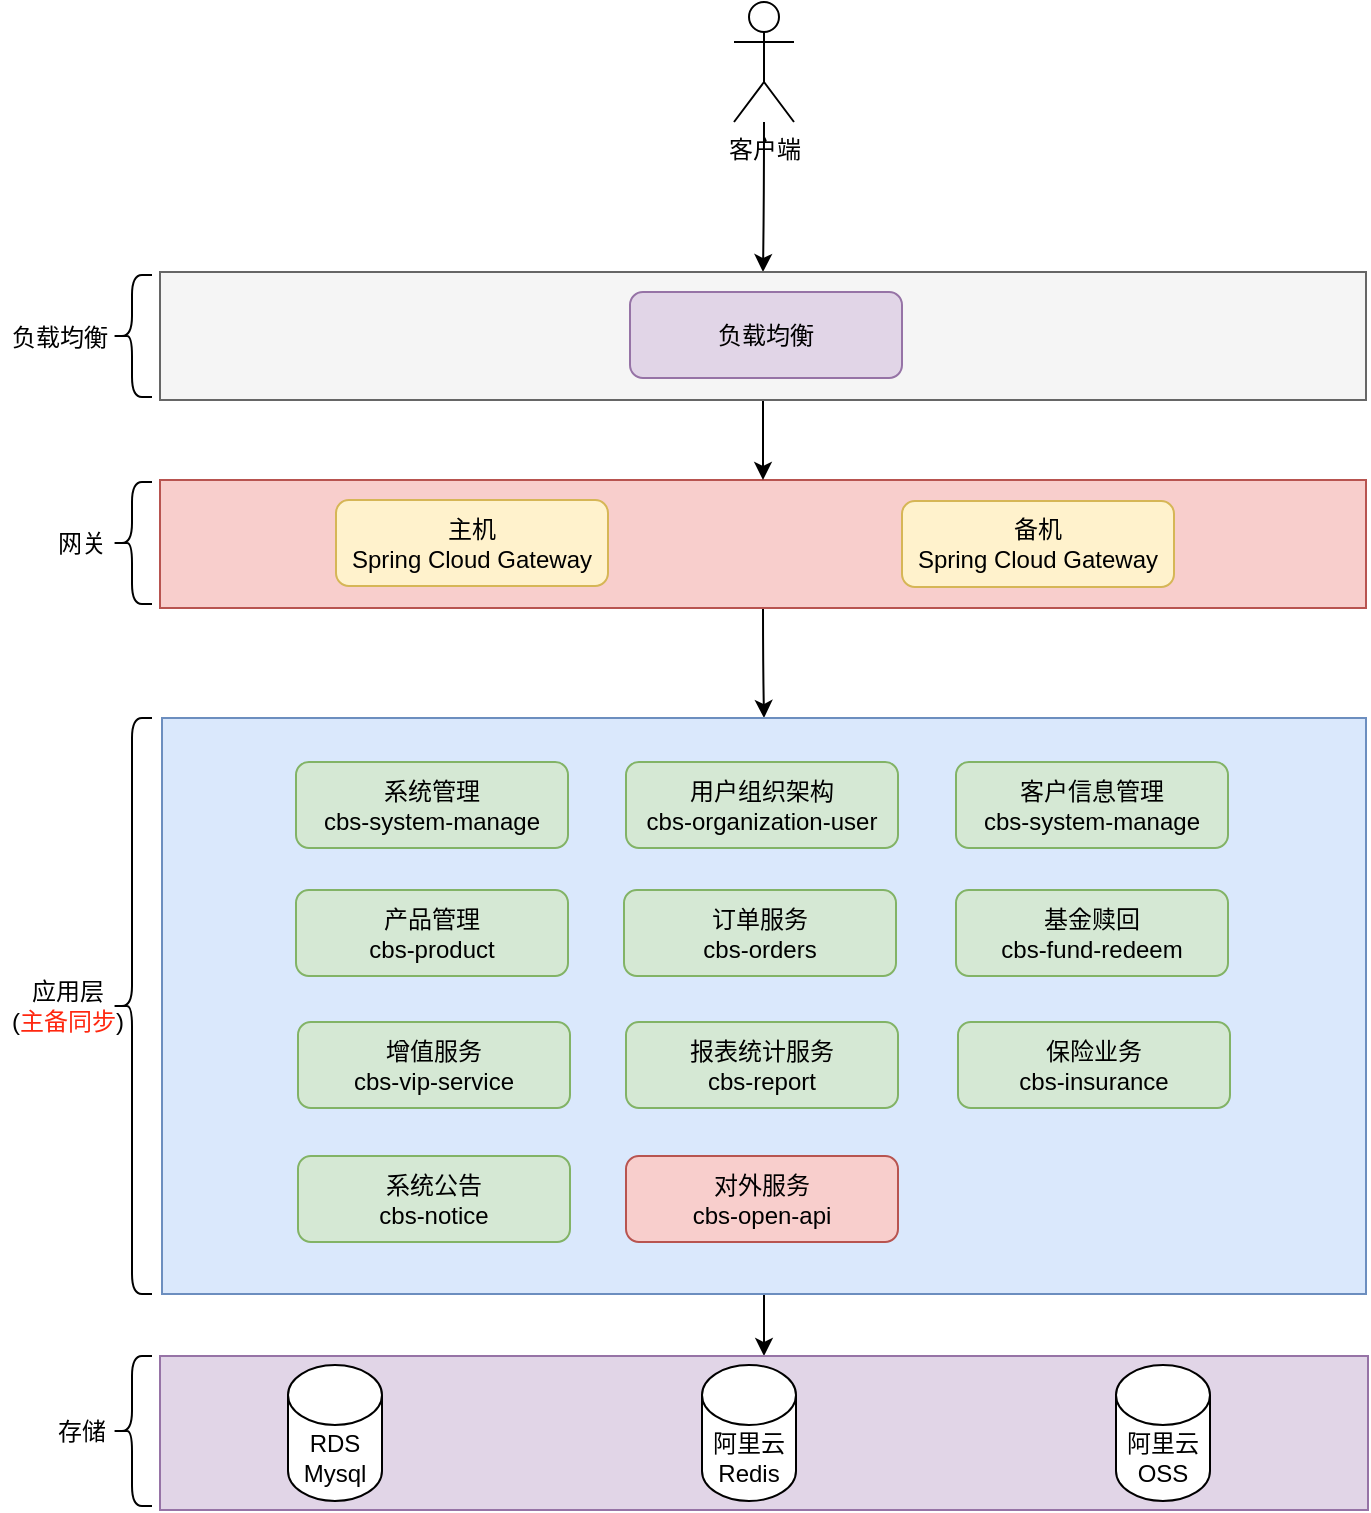 <mxfile version="24.5.3" type="github">
  <diagram id="FIQT3pwKjuodvygs0_mC" name="第 1 页">
    <mxGraphModel dx="1434" dy="1915" grid="0" gridSize="10" guides="1" tooltips="1" connect="1" arrows="1" fold="1" page="1" pageScale="1" pageWidth="827" pageHeight="1169" math="0" shadow="0">
      <root>
        <mxCell id="0" />
        <mxCell id="1" parent="0" />
        <mxCell id="L5L_JWcabAk_taaHSs-1-17" style="edgeStyle=orthogonalEdgeStyle;curved=1;rounded=0;orthogonalLoop=1;jettySize=auto;html=1;entryX=0.5;entryY=0;entryDx=0;entryDy=0;" parent="1" source="bA3_Qh9jvu_0rKNAbHTe-5" target="L5L_JWcabAk_taaHSs-1-2" edge="1">
          <mxGeometry relative="1" as="geometry" />
        </mxCell>
        <mxCell id="bA3_Qh9jvu_0rKNAbHTe-5" value="" style="rounded=0;whiteSpace=wrap;html=1;fillColor=#f8cecc;strokeColor=#b85450;" parent="1" vertex="1">
          <mxGeometry x="114" y="159" width="603" height="64" as="geometry" />
        </mxCell>
        <mxCell id="L5L_JWcabAk_taaHSs-1-34" style="edgeStyle=orthogonalEdgeStyle;curved=1;rounded=0;orthogonalLoop=1;jettySize=auto;html=1;entryX=0.5;entryY=0;entryDx=0;entryDy=0;" parent="1" source="bA3_Qh9jvu_0rKNAbHTe-8" target="L5L_JWcabAk_taaHSs-1-33" edge="1">
          <mxGeometry relative="1" as="geometry" />
        </mxCell>
        <mxCell id="bA3_Qh9jvu_0rKNAbHTe-8" value="客户端" style="shape=umlActor;verticalLabelPosition=bottom;verticalAlign=top;html=1;outlineConnect=0;" parent="1" vertex="1">
          <mxGeometry x="401" y="-80" width="30" height="60" as="geometry" />
        </mxCell>
        <mxCell id="L5L_JWcabAk_taaHSs-1-1" value="主机&lt;br&gt;Spring Cloud Gateway" style="rounded=1;whiteSpace=wrap;html=1;fillColor=#fff2cc;strokeColor=#d6b656;" parent="1" vertex="1">
          <mxGeometry x="202" y="169" width="136" height="43" as="geometry" />
        </mxCell>
        <mxCell id="L5L_JWcabAk_taaHSs-1-42" style="edgeStyle=orthogonalEdgeStyle;curved=1;rounded=0;orthogonalLoop=1;jettySize=auto;html=1;entryX=0.5;entryY=0;entryDx=0;entryDy=0;" parent="1" source="L5L_JWcabAk_taaHSs-1-2" target="L5L_JWcabAk_taaHSs-1-25" edge="1">
          <mxGeometry relative="1" as="geometry" />
        </mxCell>
        <mxCell id="L5L_JWcabAk_taaHSs-1-2" value="" style="rounded=0;whiteSpace=wrap;html=1;fillColor=#dae8fc;strokeColor=#6c8ebf;" parent="1" vertex="1">
          <mxGeometry x="115" y="278" width="602" height="288" as="geometry" />
        </mxCell>
        <mxCell id="L5L_JWcabAk_taaHSs-1-5" value="系统管理&lt;br&gt;cbs-system-manage" style="rounded=1;whiteSpace=wrap;html=1;fillColor=#d5e8d4;strokeColor=#82b366;" parent="1" vertex="1">
          <mxGeometry x="182" y="300" width="136" height="43" as="geometry" />
        </mxCell>
        <mxCell id="L5L_JWcabAk_taaHSs-1-6" value="产品管理&lt;br&gt;cbs-product" style="rounded=1;whiteSpace=wrap;html=1;fillColor=#d5e8d4;strokeColor=#82b366;" parent="1" vertex="1">
          <mxGeometry x="182" y="364" width="136" height="43" as="geometry" />
        </mxCell>
        <mxCell id="L5L_JWcabAk_taaHSs-1-7" value="用户组织架构&lt;br&gt;cbs-organization-user" style="rounded=1;whiteSpace=wrap;html=1;fillColor=#d5e8d4;strokeColor=#82b366;" parent="1" vertex="1">
          <mxGeometry x="347" y="300" width="136" height="43" as="geometry" />
        </mxCell>
        <mxCell id="L5L_JWcabAk_taaHSs-1-8" value="客户信息管理&lt;br&gt;cbs-system-manage" style="rounded=1;whiteSpace=wrap;html=1;fillColor=#d5e8d4;strokeColor=#82b366;" parent="1" vertex="1">
          <mxGeometry x="512" y="300" width="136" height="43" as="geometry" />
        </mxCell>
        <mxCell id="L5L_JWcabAk_taaHSs-1-9" value="订单服务&lt;br&gt;cbs-orders" style="rounded=1;whiteSpace=wrap;html=1;fillColor=#d5e8d4;strokeColor=#82b366;" parent="1" vertex="1">
          <mxGeometry x="346" y="364" width="136" height="43" as="geometry" />
        </mxCell>
        <mxCell id="L5L_JWcabAk_taaHSs-1-10" value="基金赎回&lt;br&gt;cbs-fund-redeem" style="rounded=1;whiteSpace=wrap;html=1;fillColor=#d5e8d4;strokeColor=#82b366;" parent="1" vertex="1">
          <mxGeometry x="512" y="364" width="136" height="43" as="geometry" />
        </mxCell>
        <mxCell id="L5L_JWcabAk_taaHSs-1-11" value="增值服务&lt;br&gt;cbs-vip-service" style="rounded=1;whiteSpace=wrap;html=1;fillColor=#d5e8d4;strokeColor=#82b366;" parent="1" vertex="1">
          <mxGeometry x="183" y="430" width="136" height="43" as="geometry" />
        </mxCell>
        <mxCell id="L5L_JWcabAk_taaHSs-1-12" value="报表统计服务&lt;br&gt;cbs-report" style="rounded=1;whiteSpace=wrap;html=1;fillColor=#d5e8d4;strokeColor=#82b366;" parent="1" vertex="1">
          <mxGeometry x="347" y="430" width="136" height="43" as="geometry" />
        </mxCell>
        <mxCell id="L5L_JWcabAk_taaHSs-1-13" value="保险业务&lt;br&gt;cbs-insurance" style="rounded=1;whiteSpace=wrap;html=1;fillColor=#d5e8d4;strokeColor=#82b366;" parent="1" vertex="1">
          <mxGeometry x="513" y="430" width="136" height="43" as="geometry" />
        </mxCell>
        <mxCell id="L5L_JWcabAk_taaHSs-1-14" value="系统公告&lt;br&gt;cbs-notice" style="rounded=1;whiteSpace=wrap;html=1;fillColor=#d5e8d4;strokeColor=#82b366;" parent="1" vertex="1">
          <mxGeometry x="183" y="497" width="136" height="43" as="geometry" />
        </mxCell>
        <mxCell id="L5L_JWcabAk_taaHSs-1-15" value="对外服务&lt;br&gt;cbs-open-api" style="rounded=1;whiteSpace=wrap;html=1;fillColor=#f8cecc;strokeColor=#b85450;" parent="1" vertex="1">
          <mxGeometry x="347" y="497" width="136" height="43" as="geometry" />
        </mxCell>
        <mxCell id="L5L_JWcabAk_taaHSs-1-18" value="网关" style="text;html=1;strokeColor=none;fillColor=none;align=center;verticalAlign=middle;whiteSpace=wrap;rounded=0;" parent="1" vertex="1">
          <mxGeometry x="45" y="176" width="60" height="30" as="geometry" />
        </mxCell>
        <mxCell id="L5L_JWcabAk_taaHSs-1-19" value="" style="shape=curlyBracket;whiteSpace=wrap;html=1;rounded=1;" parent="1" vertex="1">
          <mxGeometry x="90" y="160" width="20" height="61" as="geometry" />
        </mxCell>
        <mxCell id="L5L_JWcabAk_taaHSs-1-23" value="应用层&lt;br&gt;(&lt;font color=&quot;#ff270f&quot;&gt;主备同步&lt;/font&gt;)" style="text;html=1;strokeColor=none;fillColor=none;align=center;verticalAlign=middle;whiteSpace=wrap;rounded=0;" parent="1" vertex="1">
          <mxGeometry x="38" y="407" width="60" height="30" as="geometry" />
        </mxCell>
        <mxCell id="L5L_JWcabAk_taaHSs-1-24" value="" style="shape=curlyBracket;whiteSpace=wrap;html=1;rounded=1;" parent="1" vertex="1">
          <mxGeometry x="90" y="278" width="20" height="288" as="geometry" />
        </mxCell>
        <mxCell id="L5L_JWcabAk_taaHSs-1-25" value="" style="rounded=0;whiteSpace=wrap;html=1;fillColor=#e1d5e7;strokeColor=#9673a6;" parent="1" vertex="1">
          <mxGeometry x="114" y="597" width="604" height="77" as="geometry" />
        </mxCell>
        <mxCell id="L5L_JWcabAk_taaHSs-1-26" value="RDS Mysql" style="shape=cylinder3;whiteSpace=wrap;html=1;boundedLbl=1;backgroundOutline=1;size=15;rounded=0;" parent="1" vertex="1">
          <mxGeometry x="178" y="601.5" width="47" height="68" as="geometry" />
        </mxCell>
        <mxCell id="L5L_JWcabAk_taaHSs-1-27" value="阿里云Redis" style="shape=cylinder3;whiteSpace=wrap;html=1;boundedLbl=1;backgroundOutline=1;size=15;rounded=0;" parent="1" vertex="1">
          <mxGeometry x="385" y="601.5" width="47" height="68" as="geometry" />
        </mxCell>
        <mxCell id="L5L_JWcabAk_taaHSs-1-30" value="存储" style="text;html=1;strokeColor=none;fillColor=none;align=center;verticalAlign=middle;whiteSpace=wrap;rounded=0;" parent="1" vertex="1">
          <mxGeometry x="45" y="619.5" width="60" height="30" as="geometry" />
        </mxCell>
        <mxCell id="L5L_JWcabAk_taaHSs-1-31" value="" style="shape=curlyBracket;whiteSpace=wrap;html=1;rounded=1;" parent="1" vertex="1">
          <mxGeometry x="90" y="597" width="20" height="75" as="geometry" />
        </mxCell>
        <mxCell id="L5L_JWcabAk_taaHSs-1-32" value="阿里云OSS" style="shape=cylinder3;whiteSpace=wrap;html=1;boundedLbl=1;backgroundOutline=1;size=15;rounded=0;" parent="1" vertex="1">
          <mxGeometry x="592" y="601.5" width="47" height="68" as="geometry" />
        </mxCell>
        <mxCell id="L5L_JWcabAk_taaHSs-1-35" style="edgeStyle=orthogonalEdgeStyle;curved=1;rounded=0;orthogonalLoop=1;jettySize=auto;html=1;entryX=0.5;entryY=0;entryDx=0;entryDy=0;" parent="1" source="L5L_JWcabAk_taaHSs-1-33" target="bA3_Qh9jvu_0rKNAbHTe-5" edge="1">
          <mxGeometry relative="1" as="geometry" />
        </mxCell>
        <mxCell id="L5L_JWcabAk_taaHSs-1-33" value="" style="rounded=0;whiteSpace=wrap;html=1;fillColor=#f5f5f5;strokeColor=#666666;fontColor=#333333;" parent="1" vertex="1">
          <mxGeometry x="114" y="55" width="603" height="64" as="geometry" />
        </mxCell>
        <mxCell id="L5L_JWcabAk_taaHSs-1-36" value="负载均衡" style="text;html=1;strokeColor=none;fillColor=none;align=center;verticalAlign=middle;whiteSpace=wrap;rounded=0;" parent="1" vertex="1">
          <mxGeometry x="34" y="72.5" width="60" height="30" as="geometry" />
        </mxCell>
        <mxCell id="L5L_JWcabAk_taaHSs-1-37" value="" style="shape=curlyBracket;whiteSpace=wrap;html=1;rounded=1;" parent="1" vertex="1">
          <mxGeometry x="90" y="56.5" width="20" height="61" as="geometry" />
        </mxCell>
        <mxCell id="L5L_JWcabAk_taaHSs-1-38" value="备机&lt;br&gt;Spring Cloud Gateway" style="rounded=1;whiteSpace=wrap;html=1;fillColor=#fff2cc;strokeColor=#d6b656;" parent="1" vertex="1">
          <mxGeometry x="485" y="169.5" width="136" height="43" as="geometry" />
        </mxCell>
        <mxCell id="L5L_JWcabAk_taaHSs-1-40" value="负载均衡" style="rounded=1;whiteSpace=wrap;html=1;fillColor=#e1d5e7;strokeColor=#9673a6;" parent="1" vertex="1">
          <mxGeometry x="349" y="65" width="136" height="43" as="geometry" />
        </mxCell>
      </root>
    </mxGraphModel>
  </diagram>
</mxfile>
